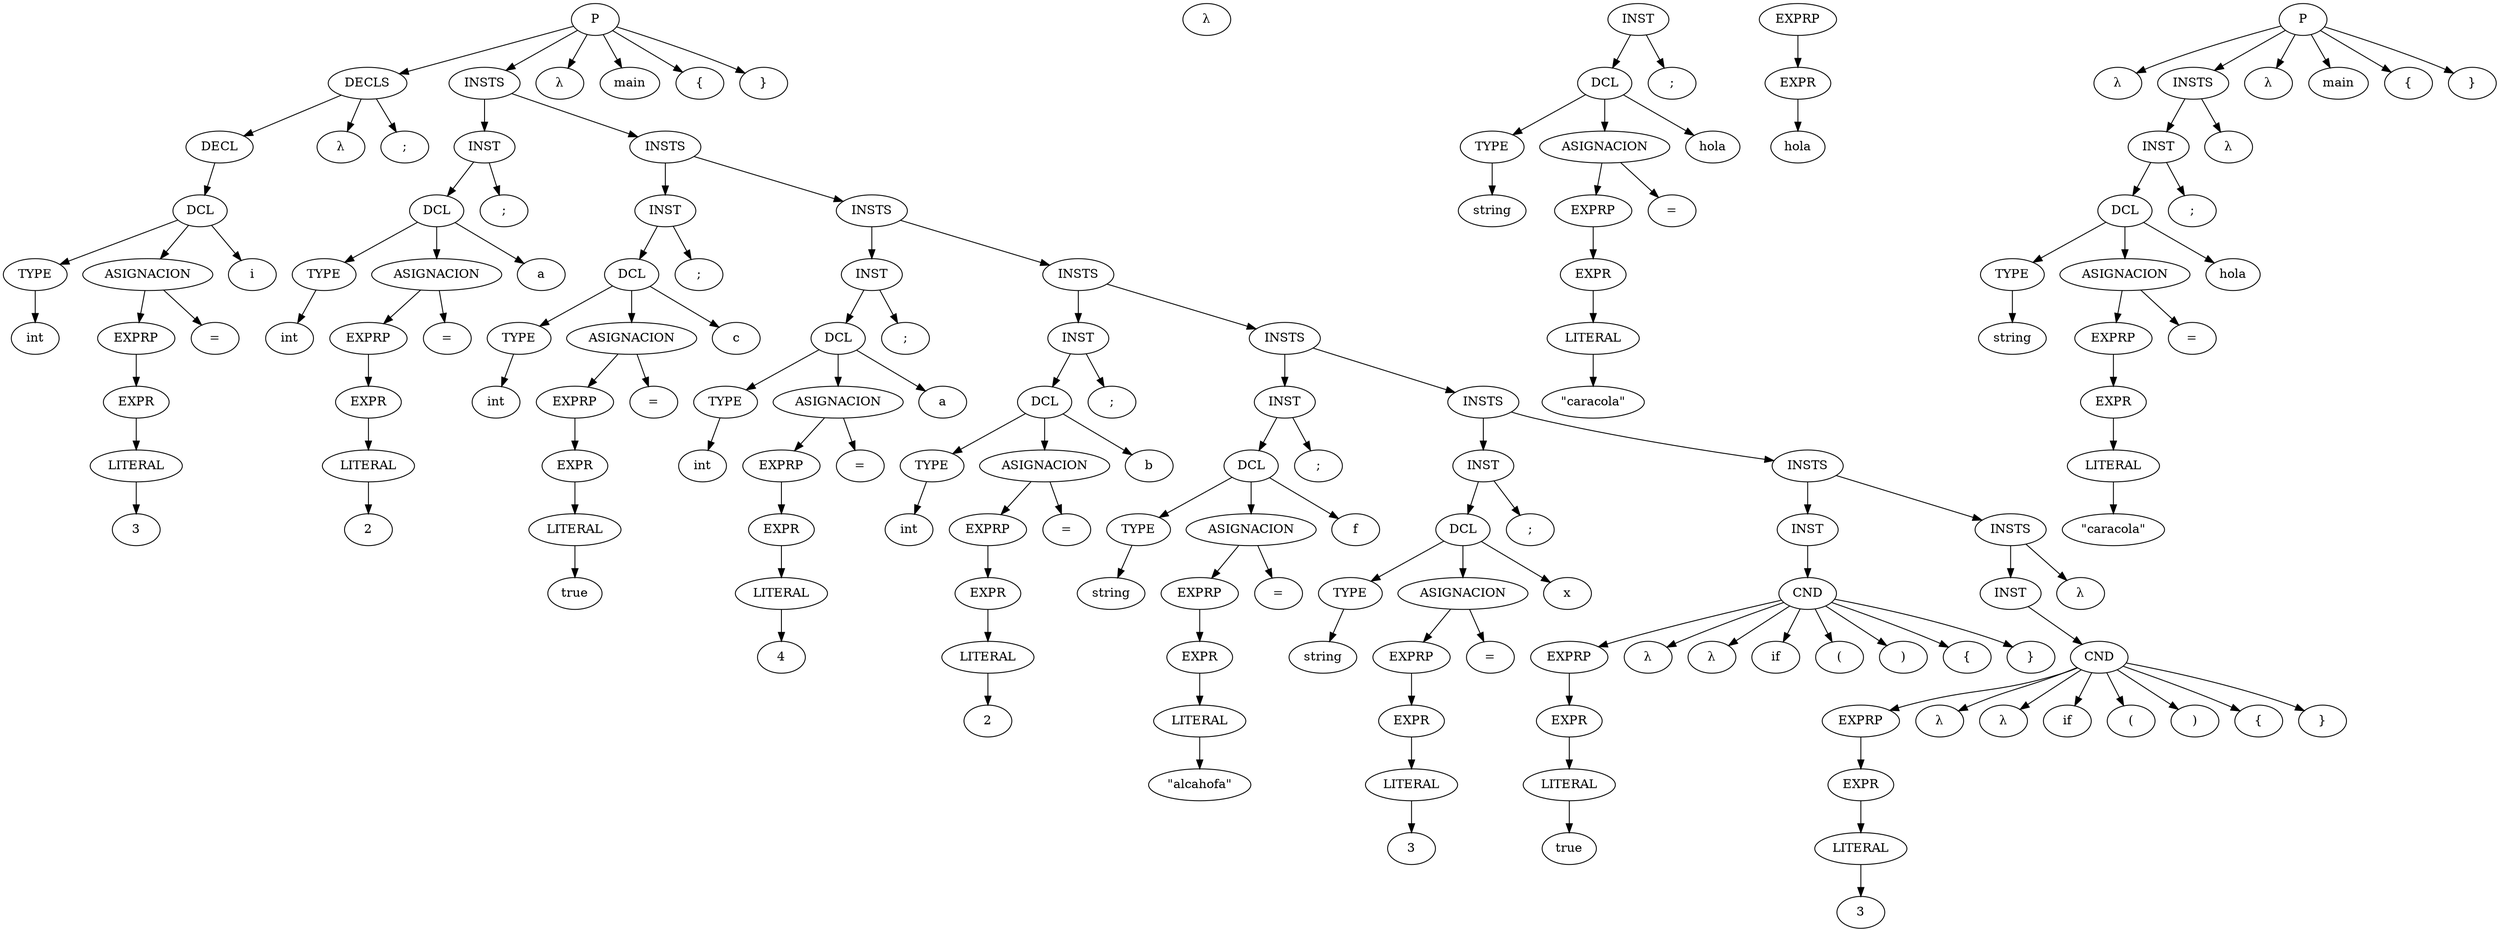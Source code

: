 strict digraph G {
  s0 [ label="TYPE" ];
  s1 [ label="int" ];
  s2 [ label="LITERAL" ];
  s3 [ label="3" ];
  s4 [ label="EXPR" ];
  s5 [ label="EXPRP" ];
  s6 [ label="ASIGNACION" ];
  s7 [ label="=" ];
  s8 [ label="DCL" ];
  s9 [ label="i" ];
  s10 [ label="DECL" ];
  s11 [ label="λ" ];
  s12 [ label="DECLS" ];
  s13 [ label=";" ];
  s14 [ label="TYPE" ];
  s15 [ label="int" ];
  s16 [ label="LITERAL" ];
  s17 [ label="2" ];
  s18 [ label="EXPR" ];
  s19 [ label="EXPRP" ];
  s20 [ label="ASIGNACION" ];
  s21 [ label="=" ];
  s22 [ label="DCL" ];
  s23 [ label="a" ];
  s24 [ label="INST" ];
  s25 [ label=";" ];
  s26 [ label="TYPE" ];
  s27 [ label="int" ];
  s28 [ label="LITERAL" ];
  s29 [ label="true" ];
  s30 [ label="EXPR" ];
  s31 [ label="EXPRP" ];
  s32 [ label="ASIGNACION" ];
  s33 [ label="=" ];
  s34 [ label="DCL" ];
  s35 [ label="c" ];
  s36 [ label="INST" ];
  s37 [ label=";" ];
  s38 [ label="TYPE" ];
  s39 [ label="int" ];
  s40 [ label="LITERAL" ];
  s41 [ label="4" ];
  s42 [ label="EXPR" ];
  s43 [ label="EXPRP" ];
  s44 [ label="ASIGNACION" ];
  s45 [ label="=" ];
  s46 [ label="DCL" ];
  s47 [ label="a" ];
  s48 [ label="INST" ];
  s49 [ label=";" ];
  s50 [ label="TYPE" ];
  s51 [ label="int" ];
  s52 [ label="LITERAL" ];
  s53 [ label="2" ];
  s54 [ label="EXPR" ];
  s55 [ label="EXPRP" ];
  s56 [ label="ASIGNACION" ];
  s57 [ label="=" ];
  s58 [ label="DCL" ];
  s59 [ label="b" ];
  s60 [ label="INST" ];
  s61 [ label=";" ];
  s62 [ label="TYPE" ];
  s63 [ label="string" ];
  s64 [ label="LITERAL" ];
  s65 [ label="\"alcahofa\"" ];
  s66 [ label="EXPR" ];
  s67 [ label="EXPRP" ];
  s68 [ label="ASIGNACION" ];
  s69 [ label="=" ];
  s70 [ label="DCL" ];
  s71 [ label="f" ];
  s72 [ label="INST" ];
  s73 [ label=";" ];
  s74 [ label="TYPE" ];
  s75 [ label="string" ];
  s76 [ label="LITERAL" ];
  s77 [ label="3" ];
  s78 [ label="EXPR" ];
  s79 [ label="EXPRP" ];
  s80 [ label="ASIGNACION" ];
  s81 [ label="=" ];
  s82 [ label="DCL" ];
  s83 [ label="x" ];
  s84 [ label="INST" ];
  s85 [ label=";" ];
  s86 [ label="LITERAL" ];
  s87 [ label="true" ];
  s88 [ label="EXPR" ];
  s89 [ label="EXPRP" ];
  s90 [ label="λ" ];
  s91 [ label="λ" ];
  s92 [ label="CND" ];
  s93 [ label="if" ];
  s94 [ label="(" ];
  s95 [ label=")" ];
  s96 [ label="{" ];
  s97 [ label="}" ];
  s98 [ label="INST" ];
  s99 [ label="LITERAL" ];
  s100 [ label="3" ];
  s101 [ label="EXPR" ];
  s102 [ label="EXPRP" ];
  s103 [ label="λ" ];
  s104 [ label="λ" ];
  s105 [ label="CND" ];
  s106 [ label="if" ];
  s107 [ label="(" ];
  s108 [ label=")" ];
  s109 [ label="{" ];
  s110 [ label="}" ];
  s111 [ label="INST" ];
  s112 [ label="λ" ];
  s113 [ label="INSTS" ];
  s114 [ label="INSTS" ];
  s115 [ label="INSTS" ];
  s116 [ label="INSTS" ];
  s117 [ label="INSTS" ];
  s118 [ label="INSTS" ];
  s119 [ label="INSTS" ];
  s120 [ label="INSTS" ];
  s121 [ label="λ" ];
  s122 [ label="P" ];
  s123 [ label="main" ];
  s124 [ label="{" ];
  s125 [ label="}" ];
  s126 [ label="λ" ];
  s127 [ label="TYPE" ];
  s128 [ label="string" ];
  s129 [ label="LITERAL" ];
  s130 [ label="\"caracola\"" ];
  s131 [ label="EXPR" ];
  s132 [ label="EXPRP" ];
  s133 [ label="ASIGNACION" ];
  s134 [ label="=" ];
  s135 [ label="DCL" ];
  s136 [ label="hola" ];
  s137 [ label="INST" ];
  s138 [ label=";" ];
  s139 [ label="EXPR" ];
  s140 [ label="hola" ];
  s141 [ label="EXPRP" ];
  s142 [ label="λ" ];
  s143 [ label="TYPE" ];
  s144 [ label="string" ];
  s145 [ label="LITERAL" ];
  s146 [ label="\"caracola\"" ];
  s147 [ label="EXPR" ];
  s148 [ label="EXPRP" ];
  s149 [ label="ASIGNACION" ];
  s150 [ label="=" ];
  s151 [ label="DCL" ];
  s152 [ label="hola" ];
  s153 [ label="INST" ];
  s154 [ label=";" ];
  s155 [ label="λ" ];
  s156 [ label="INSTS" ];
  s157 [ label="λ" ];
  s158 [ label="P" ];
  s159 [ label="main" ];
  s160 [ label="{" ];
  s161 [ label="}" ];
  s0 -> s1;
  s2 -> s3;
  s4 -> s2;
  s5 -> s4;
  s6 -> s7;
  s6 -> s5;
  s8 -> s0;
  s8 -> s9;
  s8 -> s6;
  s10 -> s8;
  s12 -> s10;
  s12 -> s13;
  s12 -> s11;
  s14 -> s15;
  s16 -> s17;
  s18 -> s16;
  s19 -> s18;
  s20 -> s21;
  s20 -> s19;
  s22 -> s14;
  s22 -> s23;
  s22 -> s20;
  s24 -> s22;
  s24 -> s25;
  s26 -> s27;
  s28 -> s29;
  s30 -> s28;
  s31 -> s30;
  s32 -> s33;
  s32 -> s31;
  s34 -> s26;
  s34 -> s35;
  s34 -> s32;
  s36 -> s34;
  s36 -> s37;
  s38 -> s39;
  s40 -> s41;
  s42 -> s40;
  s43 -> s42;
  s44 -> s45;
  s44 -> s43;
  s46 -> s38;
  s46 -> s47;
  s46 -> s44;
  s48 -> s46;
  s48 -> s49;
  s50 -> s51;
  s52 -> s53;
  s54 -> s52;
  s55 -> s54;
  s56 -> s57;
  s56 -> s55;
  s58 -> s50;
  s58 -> s59;
  s58 -> s56;
  s60 -> s58;
  s60 -> s61;
  s62 -> s63;
  s64 -> s65;
  s66 -> s64;
  s67 -> s66;
  s68 -> s69;
  s68 -> s67;
  s70 -> s62;
  s70 -> s71;
  s70 -> s68;
  s72 -> s70;
  s72 -> s73;
  s74 -> s75;
  s76 -> s77;
  s78 -> s76;
  s79 -> s78;
  s80 -> s81;
  s80 -> s79;
  s82 -> s74;
  s82 -> s83;
  s82 -> s80;
  s84 -> s82;
  s84 -> s85;
  s86 -> s87;
  s88 -> s86;
  s89 -> s88;
  s92 -> s93;
  s92 -> s94;
  s92 -> s89;
  s92 -> s95;
  s92 -> s96;
  s92 -> s90;
  s92 -> s97;
  s92 -> s91;
  s98 -> s92;
  s99 -> s100;
  s101 -> s99;
  s102 -> s101;
  s105 -> s106;
  s105 -> s107;
  s105 -> s102;
  s105 -> s108;
  s105 -> s109;
  s105 -> s103;
  s105 -> s110;
  s105 -> s104;
  s111 -> s105;
  s113 -> s111;
  s113 -> s112;
  s114 -> s98;
  s114 -> s113;
  s115 -> s84;
  s115 -> s114;
  s116 -> s72;
  s116 -> s115;
  s117 -> s60;
  s117 -> s116;
  s118 -> s48;
  s118 -> s117;
  s119 -> s36;
  s119 -> s118;
  s120 -> s24;
  s120 -> s119;
  s122 -> s12;
  s122 -> s123;
  s122 -> s124;
  s122 -> s120;
  s122 -> s125;
  s122 -> s121;
  s127 -> s128;
  s129 -> s130;
  s131 -> s129;
  s132 -> s131;
  s133 -> s134;
  s133 -> s132;
  s135 -> s127;
  s135 -> s136;
  s135 -> s133;
  s137 -> s135;
  s137 -> s138;
  s139 -> s140;
  s141 -> s139;
  s143 -> s144;
  s145 -> s146;
  s147 -> s145;
  s148 -> s147;
  s149 -> s150;
  s149 -> s148;
  s151 -> s143;
  s151 -> s152;
  s151 -> s149;
  s153 -> s151;
  s153 -> s154;
  s156 -> s153;
  s156 -> s155;
  s158 -> s142;
  s158 -> s159;
  s158 -> s160;
  s158 -> s156;
  s158 -> s161;
  s158 -> s157;
}
